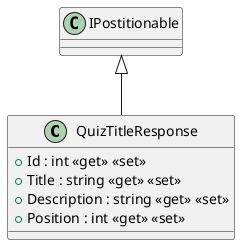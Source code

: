 @startuml
class QuizTitleResponse {
    + Id : int <<get>> <<set>>
    + Title : string <<get>> <<set>>
    + Description : string <<get>> <<set>>
    + Position : int <<get>> <<set>>
}
IPostitionable <|-- QuizTitleResponse
@enduml
